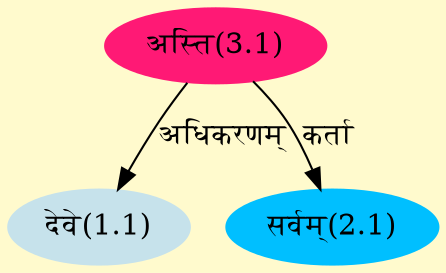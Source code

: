 digraph G{
rankdir=BT;
 compound=true;
 bgcolor="lemonchiffon1";
Node1_1 [style=filled, color="#C6E2EB" label = "देवे(1.1)"]
Node3_1 [style=filled, color="#FF1975" label = "अस्ति(3.1)"]
Node2_1 [style=filled, color="#00BFFF" label = "सर्वम्(2.1)"]
/* Start of Relations section */

Node1_1 -> Node3_1 [  label="अधिकरणम्"  dir="back" ]
Node2_1 -> Node3_1 [  label="कर्ता"  dir="back" ]
}
